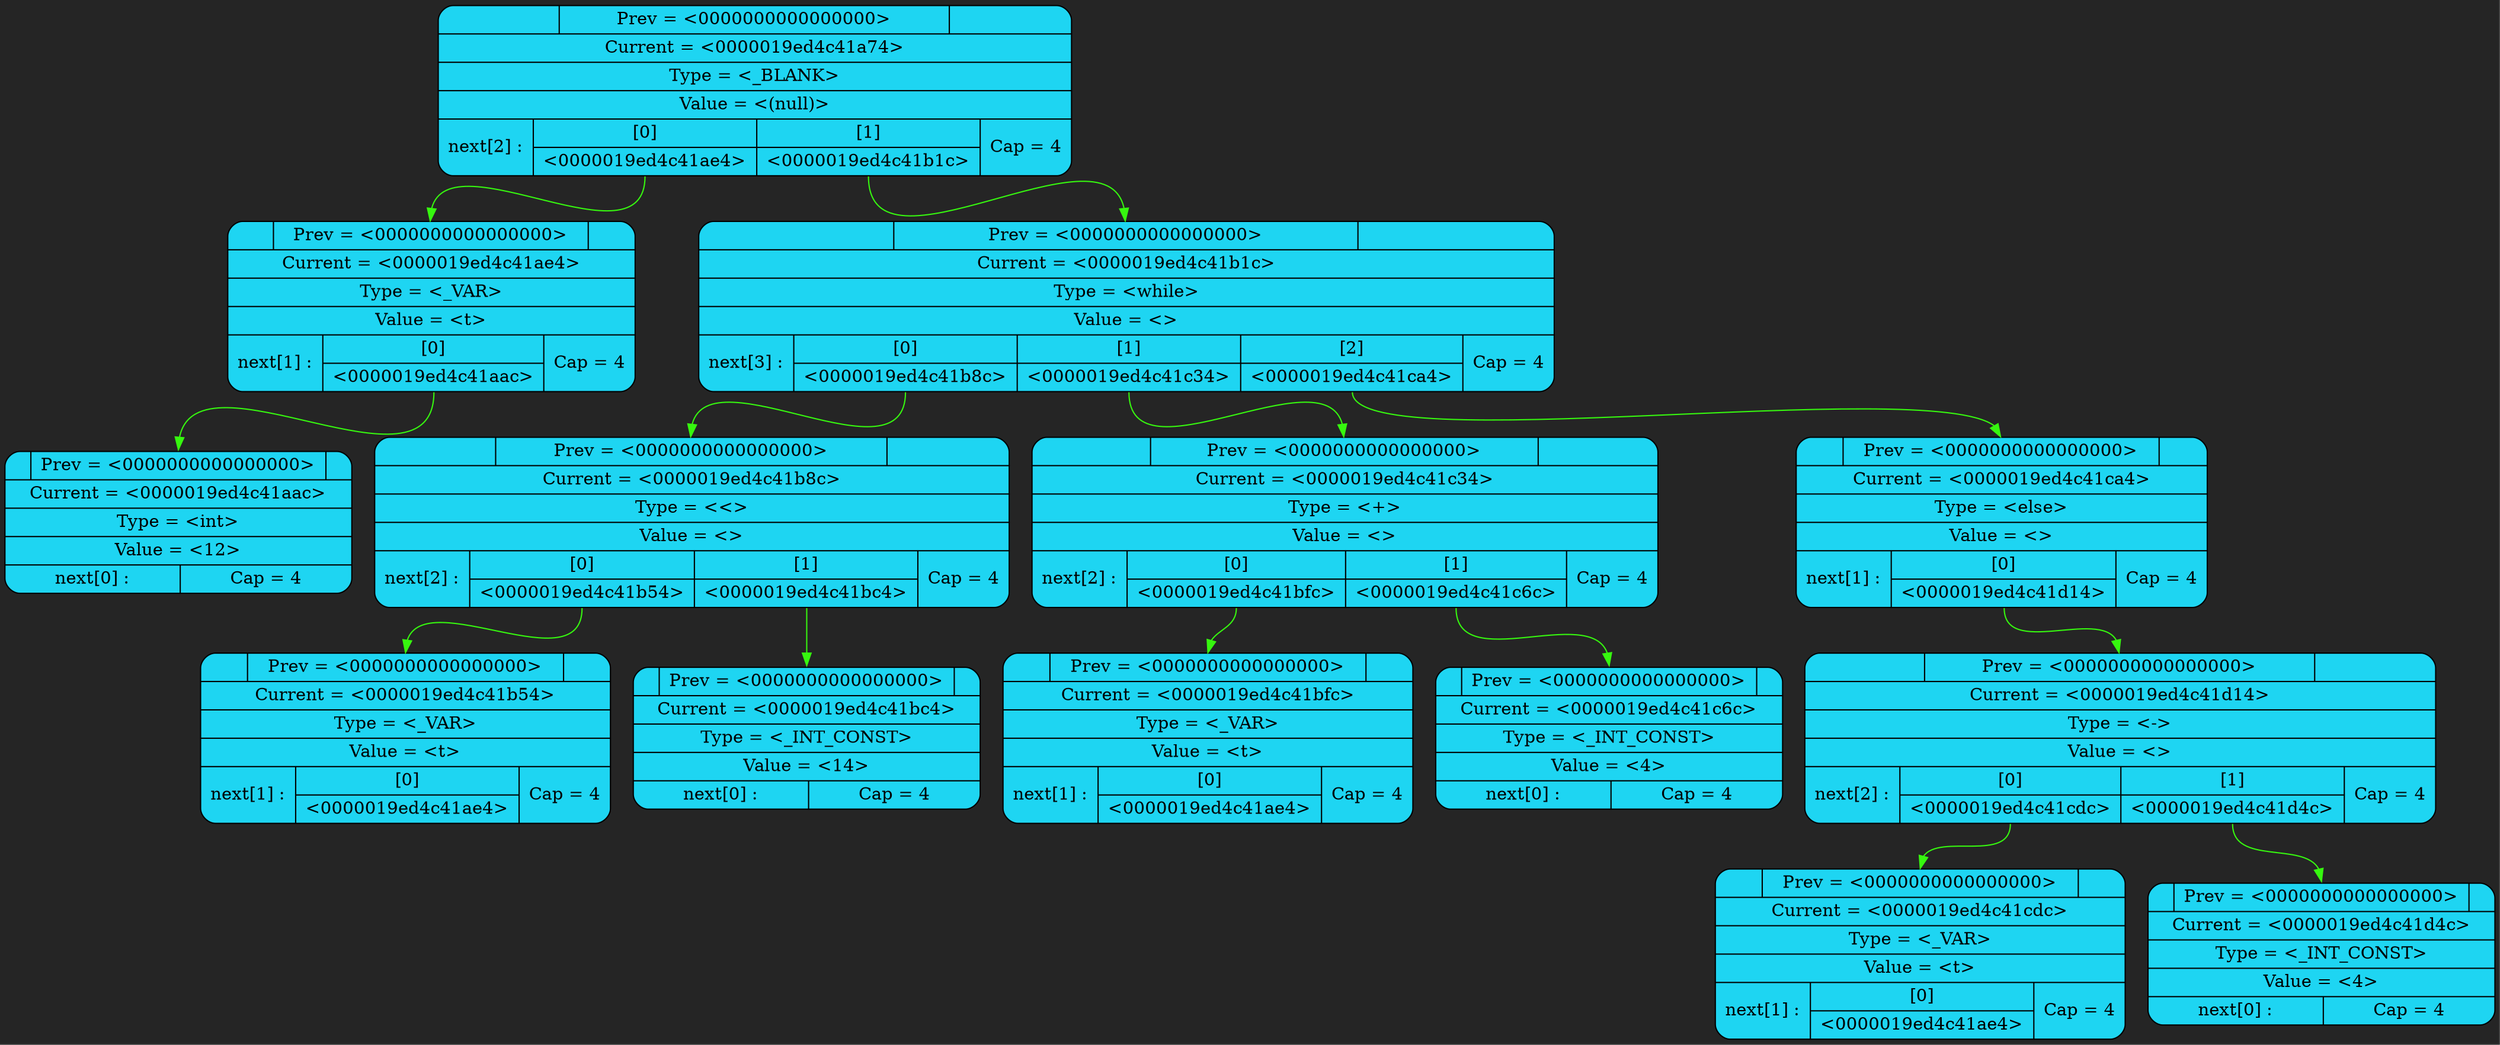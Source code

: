 digraph Tree_0 {
	graph [dpi = 200];
	bgcolor = "#252525"
	rankdir = TB
	"Nod_0" [shape = "Mrecord", style = "filled", fillcolor = "#1ed5f2", label = "{ { | <prev> Prev = &lt;0000000000000000&gt; | } | Current = &lt;0000019ed4c41a74&gt; | Type = &lt;_BLANK&gt; | Value = &lt;(null)&gt; | {next[2] :  | { [0] | <next_0> &lt;0000019ed4c41ae4&gt; } | { [1] | <next_1> &lt;0000019ed4c41b1c&gt; } | Cap = 4 }}"]
	"Nod_1" [shape = "Mrecord", style = "filled", fillcolor = "#1ed5f2", label = "{ { | <prev> Prev = &lt;0000000000000000&gt; | } | Current = &lt;0000019ed4c41ae4&gt; | Type = &lt;_VAR&gt; | Value = &lt;t&gt; | {next[1] :  | { [0] | <next_0> &lt;0000019ed4c41aac&gt; } | Cap = 4 }}"]
	"Nod_2" [shape = "Mrecord", style = "filled", fillcolor = "#1ed5f2", label = "{ { | <prev> Prev = &lt;0000000000000000&gt; | } | Current = &lt;0000019ed4c41aac&gt; | Type = &lt;int&gt; | Value = &lt;12&gt; | {next[0] :  | Cap = 4 }}"]
	"Nod_3" [shape = "Mrecord", style = "filled", fillcolor = "#1ed5f2", label = "{ { | <prev> Prev = &lt;0000000000000000&gt; | } | Current = &lt;0000019ed4c41b1c&gt; | Type = &lt;while&gt; | Value = &lt;&gt; | {next[3] :  | { [0] | <next_0> &lt;0000019ed4c41b8c&gt; } | { [1] | <next_1> &lt;0000019ed4c41c34&gt; } | { [2] | <next_2> &lt;0000019ed4c41ca4&gt; } | Cap = 4 }}"]
	"Nod_4" [shape = "Mrecord", style = "filled", fillcolor = "#1ed5f2", label = "{ { | <prev> Prev = &lt;0000000000000000&gt; | } | Current = &lt;0000019ed4c41b8c&gt; | Type = &lt;&lt;&gt; | Value = &lt;&gt; | {next[2] :  | { [0] | <next_0> &lt;0000019ed4c41b54&gt; } | { [1] | <next_1> &lt;0000019ed4c41bc4&gt; } | Cap = 4 }}"]
	"Nod_5" [shape = "Mrecord", style = "filled", fillcolor = "#1ed5f2", label = "{ { | <prev> Prev = &lt;0000000000000000&gt; | } | Current = &lt;0000019ed4c41b54&gt; | Type = &lt;_VAR&gt; | Value = &lt;t&gt; | {next[1] :  | { [0] | <next_0> &lt;0000019ed4c41ae4&gt; } | Cap = 4 }}"]
	"Nod_6" [shape = "Mrecord", style = "filled", fillcolor = "#1ed5f2", label = "{ { | <prev> Prev = &lt;0000000000000000&gt; | } | Current = &lt;0000019ed4c41bc4&gt; | Type = &lt;_INT_CONST&gt; | Value = &lt;14&gt; | {next[0] :  | Cap = 4 }}"]
	"Nod_7" [shape = "Mrecord", style = "filled", fillcolor = "#1ed5f2", label = "{ { | <prev> Prev = &lt;0000000000000000&gt; | } | Current = &lt;0000019ed4c41c34&gt; | Type = &lt;+&gt; | Value = &lt;&gt; | {next[2] :  | { [0] | <next_0> &lt;0000019ed4c41bfc&gt; } | { [1] | <next_1> &lt;0000019ed4c41c6c&gt; } | Cap = 4 }}"]
	"Nod_8" [shape = "Mrecord", style = "filled", fillcolor = "#1ed5f2", label = "{ { | <prev> Prev = &lt;0000000000000000&gt; | } | Current = &lt;0000019ed4c41bfc&gt; | Type = &lt;_VAR&gt; | Value = &lt;t&gt; | {next[1] :  | { [0] | <next_0> &lt;0000019ed4c41ae4&gt; } | Cap = 4 }}"]
	"Nod_9" [shape = "Mrecord", style = "filled", fillcolor = "#1ed5f2", label = "{ { | <prev> Prev = &lt;0000000000000000&gt; | } | Current = &lt;0000019ed4c41c6c&gt; | Type = &lt;_INT_CONST&gt; | Value = &lt;4&gt; | {next[0] :  | Cap = 4 }}"]
	"Nod_10" [shape = "Mrecord", style = "filled", fillcolor = "#1ed5f2", label = "{ { | <prev> Prev = &lt;0000000000000000&gt; | } | Current = &lt;0000019ed4c41ca4&gt; | Type = &lt;else&gt; | Value = &lt;&gt; | {next[1] :  | { [0] | <next_0> &lt;0000019ed4c41d14&gt; } | Cap = 4 }}"]
	"Nod_11" [shape = "Mrecord", style = "filled", fillcolor = "#1ed5f2", label = "{ { | <prev> Prev = &lt;0000000000000000&gt; | } | Current = &lt;0000019ed4c41d14&gt; | Type = &lt;-&gt; | Value = &lt;&gt; | {next[2] :  | { [0] | <next_0> &lt;0000019ed4c41cdc&gt; } | { [1] | <next_1> &lt;0000019ed4c41d4c&gt; } | Cap = 4 }}"]
	"Nod_12" [shape = "Mrecord", style = "filled", fillcolor = "#1ed5f2", label = "{ { | <prev> Prev = &lt;0000000000000000&gt; | } | Current = &lt;0000019ed4c41cdc&gt; | Type = &lt;_VAR&gt; | Value = &lt;t&gt; | {next[1] :  | { [0] | <next_0> &lt;0000019ed4c41ae4&gt; } | Cap = 4 }}"]
	"Nod_13" [shape = "Mrecord", style = "filled", fillcolor = "#1ed5f2", label = "{ { | <prev> Prev = &lt;0000000000000000&gt; | } | Current = &lt;0000019ed4c41d4c&gt; | Type = &lt;_INT_CONST&gt; | Value = &lt;4&gt; | {next[0] :  | Cap = 4 }}"]
	{rank = same;  Nod_0;}
	{rank = same;  Nod_1; Nod_3;}
	{rank = same;  Nod_2; Nod_4; Nod_7; Nod_10;}
	{rank = same;  Nod_5; Nod_6; Nod_8; Nod_9; Nod_11;}
	{rank = same;  Nod_12; Nod_13;}
	"Nod_0":next_0 -> "Nod_1":prev [color = "#36f70f"];
	"Nod_1":next_0 -> "Nod_2":prev [color = "#36f70f"];
	"Nod_0":next_1 -> "Nod_3":prev [color = "#36f70f"];
	"Nod_3":next_0 -> "Nod_4":prev [color = "#36f70f"];
	"Nod_4":next_0 -> "Nod_5":prev [color = "#36f70f"];
	"Nod_4":next_1 -> "Nod_6":prev [color = "#36f70f"];
	"Nod_3":next_1 -> "Nod_7":prev [color = "#36f70f"];
	"Nod_7":next_0 -> "Nod_8":prev [color = "#36f70f"];
	"Nod_7":next_1 -> "Nod_9":prev [color = "#36f70f"];
	"Nod_3":next_2 -> "Nod_10":prev [color = "#36f70f"];
	"Nod_10":next_0 -> "Nod_11":prev [color = "#36f70f"];
	"Nod_11":next_0 -> "Nod_12":prev [color = "#36f70f"];
	"Nod_11":next_1 -> "Nod_13":prev [color = "#36f70f"];
}